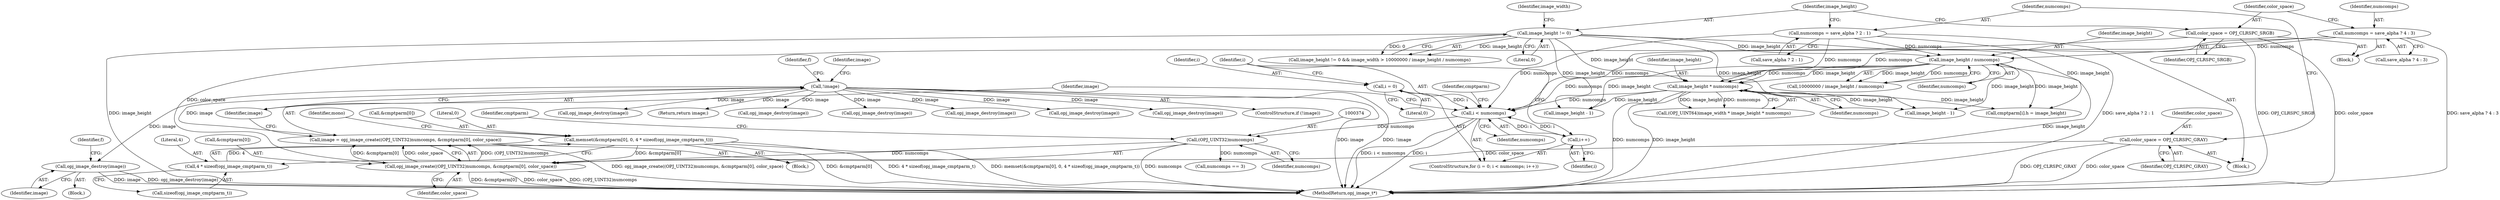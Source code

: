 digraph "0_openjpeg_2cd30c2b06ce332dede81cccad8b334cde997281_1@pointer" {
"1000541" [label="(Call,opj_image_destroy(image))"];
"1000382" [label="(Call,!image)"];
"1000370" [label="(Call,image = opj_image_create((OPJ_UINT32)numcomps, &cmptparm[0], color_space))"];
"1000372" [label="(Call,opj_image_create((OPJ_UINT32)numcomps, &cmptparm[0], color_space))"];
"1000373" [label="(Call,(OPJ_UINT32)numcomps)"];
"1000311" [label="(Call,i < numcomps)"];
"1000308" [label="(Call,i = 0)"];
"1000314" [label="(Call,i++)"];
"1000251" [label="(Call,image_height * numcomps)"];
"1000232" [label="(Call,image_height != 0)"];
"1000239" [label="(Call,image_height / numcomps)"];
"1000213" [label="(Call,numcomps = save_alpha ? 2 : 1)"];
"1000221" [label="(Call,numcomps = save_alpha ? 4 : 3)"];
"1000179" [label="(Call,memset(&cmptparm[0], 0, 4 * sizeof(opj_image_cmptparm_t)))"];
"1000185" [label="(Call,4 * sizeof(opj_image_cmptparm_t))"];
"1000227" [label="(Call,color_space = OPJ_CLRSPC_SRGB)"];
"1000210" [label="(Call,color_space = OPJ_CLRSPC_GRAY)"];
"1000214" [label="(Identifier,numcomps)"];
"1000386" [label="(Identifier,f)"];
"1000704" [label="(Call,opj_image_destroy(image))"];
"1000314" [label="(Call,i++)"];
"1000253" [label="(Identifier,numcomps)"];
"1000213" [label="(Call,numcomps = save_alpha ? 2 : 1)"];
"1000232" [label="(Call,image_height != 0)"];
"1000211" [label="(Identifier,color_space)"];
"1000764" [label="(Return,return image;)"];
"1000113" [label="(Block,)"];
"1000512" [label="(Call,numcomps == 3)"];
"1000251" [label="(Call,image_height * numcomps)"];
"1000311" [label="(Call,i < numcomps)"];
"1000668" [label="(Call,opj_image_destroy(image))"];
"1000310" [label="(Literal,0)"];
"1000559" [label="(Call,opj_image_destroy(image))"];
"1000381" [label="(ControlStructure,if (!image))"];
"1000455" [label="(Call,image_height - 1)"];
"1000320" [label="(Identifier,cmptparm)"];
"1000537" [label="(Block,)"];
"1000307" [label="(ControlStructure,for (i = 0; i < numcomps; i++))"];
"1000212" [label="(Identifier,OPJ_CLRSPC_GRAY)"];
"1000544" [label="(Identifier,f)"];
"1000363" [label="(Call,cmptparm[i].h = image_height)"];
"1000180" [label="(Call,&cmptparm[0])"];
"1000210" [label="(Call,color_space = OPJ_CLRSPC_GRAY)"];
"1000312" [label="(Identifier,i)"];
"1000309" [label="(Identifier,i)"];
"1000541" [label="(Call,opj_image_destroy(image))"];
"1000371" [label="(Identifier,image)"];
"1000380" [label="(Identifier,color_space)"];
"1000247" [label="(Call,(OPJ_UINT64)image_width * image_height * numcomps)"];
"1000313" [label="(Identifier,numcomps)"];
"1000237" [label="(Call,10000000 / image_height / numcomps)"];
"1000241" [label="(Identifier,numcomps)"];
"1000240" [label="(Identifier,image_height)"];
"1000220" [label="(Block,)"];
"1000185" [label="(Call,4 * sizeof(opj_image_cmptparm_t))"];
"1000186" [label="(Literal,4)"];
"1000542" [label="(Identifier,image)"];
"1000315" [label="(Identifier,i)"];
"1000252" [label="(Identifier,image_height)"];
"1000470" [label="(Call,image_height - 1)"];
"1000382" [label="(Call,!image)"];
"1000370" [label="(Call,image = opj_image_create((OPJ_UINT32)numcomps, &cmptparm[0], color_space))"];
"1000378" [label="(Identifier,cmptparm)"];
"1000308" [label="(Call,i = 0)"];
"1000373" [label="(Call,(OPJ_UINT32)numcomps)"];
"1000233" [label="(Identifier,image_height)"];
"1000391" [label="(Identifier,image)"];
"1000383" [label="(Identifier,image)"];
"1000236" [label="(Identifier,image_width)"];
"1000209" [label="(Block,)"];
"1000376" [label="(Call,&cmptparm[0])"];
"1000227" [label="(Call,color_space = OPJ_CLRSPC_SRGB)"];
"1000215" [label="(Call,save_alpha ? 2 : 1)"];
"1000228" [label="(Identifier,color_space)"];
"1000223" [label="(Call,save_alpha ? 4 : 3)"];
"1000184" [label="(Literal,0)"];
"1000190" [label="(Identifier,mono)"];
"1000187" [label="(Call,sizeof(opj_image_cmptparm_t))"];
"1000372" [label="(Call,opj_image_create((OPJ_UINT32)numcomps, &cmptparm[0], color_space))"];
"1000375" [label="(Identifier,numcomps)"];
"1000231" [label="(Call,image_height != 0 && image_width > 10000000 / image_height / numcomps)"];
"1000222" [label="(Identifier,numcomps)"];
"1000650" [label="(Call,opj_image_destroy(image))"];
"1000234" [label="(Literal,0)"];
"1000179" [label="(Call,memset(&cmptparm[0], 0, 4 * sizeof(opj_image_cmptparm_t)))"];
"1000239" [label="(Call,image_height / numcomps)"];
"1000766" [label="(MethodReturn,opj_image_t*)"];
"1000221" [label="(Call,numcomps = save_alpha ? 4 : 3)"];
"1000686" [label="(Call,opj_image_destroy(image))"];
"1000229" [label="(Identifier,OPJ_CLRSPC_SRGB)"];
"1000577" [label="(Call,opj_image_destroy(image))"];
"1000541" -> "1000537"  [label="AST: "];
"1000541" -> "1000542"  [label="CFG: "];
"1000542" -> "1000541"  [label="AST: "];
"1000544" -> "1000541"  [label="CFG: "];
"1000541" -> "1000766"  [label="DDG: image"];
"1000541" -> "1000766"  [label="DDG: opj_image_destroy(image)"];
"1000382" -> "1000541"  [label="DDG: image"];
"1000382" -> "1000381"  [label="AST: "];
"1000382" -> "1000383"  [label="CFG: "];
"1000383" -> "1000382"  [label="AST: "];
"1000386" -> "1000382"  [label="CFG: "];
"1000391" -> "1000382"  [label="CFG: "];
"1000382" -> "1000766"  [label="DDG: image"];
"1000382" -> "1000766"  [label="DDG: !image"];
"1000370" -> "1000382"  [label="DDG: image"];
"1000382" -> "1000559"  [label="DDG: image"];
"1000382" -> "1000577"  [label="DDG: image"];
"1000382" -> "1000650"  [label="DDG: image"];
"1000382" -> "1000668"  [label="DDG: image"];
"1000382" -> "1000686"  [label="DDG: image"];
"1000382" -> "1000704"  [label="DDG: image"];
"1000382" -> "1000764"  [label="DDG: image"];
"1000370" -> "1000113"  [label="AST: "];
"1000370" -> "1000372"  [label="CFG: "];
"1000371" -> "1000370"  [label="AST: "];
"1000372" -> "1000370"  [label="AST: "];
"1000383" -> "1000370"  [label="CFG: "];
"1000370" -> "1000766"  [label="DDG: opj_image_create((OPJ_UINT32)numcomps, &cmptparm[0], color_space)"];
"1000372" -> "1000370"  [label="DDG: (OPJ_UINT32)numcomps"];
"1000372" -> "1000370"  [label="DDG: &cmptparm[0]"];
"1000372" -> "1000370"  [label="DDG: color_space"];
"1000372" -> "1000380"  [label="CFG: "];
"1000373" -> "1000372"  [label="AST: "];
"1000376" -> "1000372"  [label="AST: "];
"1000380" -> "1000372"  [label="AST: "];
"1000372" -> "1000766"  [label="DDG: &cmptparm[0]"];
"1000372" -> "1000766"  [label="DDG: color_space"];
"1000372" -> "1000766"  [label="DDG: (OPJ_UINT32)numcomps"];
"1000373" -> "1000372"  [label="DDG: numcomps"];
"1000179" -> "1000372"  [label="DDG: &cmptparm[0]"];
"1000227" -> "1000372"  [label="DDG: color_space"];
"1000210" -> "1000372"  [label="DDG: color_space"];
"1000373" -> "1000375"  [label="CFG: "];
"1000374" -> "1000373"  [label="AST: "];
"1000375" -> "1000373"  [label="AST: "];
"1000378" -> "1000373"  [label="CFG: "];
"1000373" -> "1000766"  [label="DDG: numcomps"];
"1000311" -> "1000373"  [label="DDG: numcomps"];
"1000373" -> "1000512"  [label="DDG: numcomps"];
"1000311" -> "1000307"  [label="AST: "];
"1000311" -> "1000313"  [label="CFG: "];
"1000312" -> "1000311"  [label="AST: "];
"1000313" -> "1000311"  [label="AST: "];
"1000320" -> "1000311"  [label="CFG: "];
"1000371" -> "1000311"  [label="CFG: "];
"1000311" -> "1000766"  [label="DDG: i"];
"1000311" -> "1000766"  [label="DDG: i < numcomps"];
"1000308" -> "1000311"  [label="DDG: i"];
"1000314" -> "1000311"  [label="DDG: i"];
"1000251" -> "1000311"  [label="DDG: numcomps"];
"1000221" -> "1000311"  [label="DDG: numcomps"];
"1000239" -> "1000311"  [label="DDG: numcomps"];
"1000213" -> "1000311"  [label="DDG: numcomps"];
"1000311" -> "1000314"  [label="DDG: i"];
"1000308" -> "1000307"  [label="AST: "];
"1000308" -> "1000310"  [label="CFG: "];
"1000309" -> "1000308"  [label="AST: "];
"1000310" -> "1000308"  [label="AST: "];
"1000312" -> "1000308"  [label="CFG: "];
"1000314" -> "1000307"  [label="AST: "];
"1000314" -> "1000315"  [label="CFG: "];
"1000315" -> "1000314"  [label="AST: "];
"1000312" -> "1000314"  [label="CFG: "];
"1000251" -> "1000247"  [label="AST: "];
"1000251" -> "1000253"  [label="CFG: "];
"1000252" -> "1000251"  [label="AST: "];
"1000253" -> "1000251"  [label="AST: "];
"1000247" -> "1000251"  [label="CFG: "];
"1000251" -> "1000766"  [label="DDG: numcomps"];
"1000251" -> "1000766"  [label="DDG: image_height"];
"1000251" -> "1000247"  [label="DDG: image_height"];
"1000251" -> "1000247"  [label="DDG: numcomps"];
"1000232" -> "1000251"  [label="DDG: image_height"];
"1000239" -> "1000251"  [label="DDG: image_height"];
"1000239" -> "1000251"  [label="DDG: numcomps"];
"1000213" -> "1000251"  [label="DDG: numcomps"];
"1000221" -> "1000251"  [label="DDG: numcomps"];
"1000251" -> "1000363"  [label="DDG: image_height"];
"1000251" -> "1000455"  [label="DDG: image_height"];
"1000251" -> "1000470"  [label="DDG: image_height"];
"1000232" -> "1000231"  [label="AST: "];
"1000232" -> "1000234"  [label="CFG: "];
"1000233" -> "1000232"  [label="AST: "];
"1000234" -> "1000232"  [label="AST: "];
"1000236" -> "1000232"  [label="CFG: "];
"1000231" -> "1000232"  [label="CFG: "];
"1000232" -> "1000766"  [label="DDG: image_height"];
"1000232" -> "1000231"  [label="DDG: image_height"];
"1000232" -> "1000231"  [label="DDG: 0"];
"1000232" -> "1000239"  [label="DDG: image_height"];
"1000232" -> "1000363"  [label="DDG: image_height"];
"1000232" -> "1000455"  [label="DDG: image_height"];
"1000232" -> "1000470"  [label="DDG: image_height"];
"1000239" -> "1000237"  [label="AST: "];
"1000239" -> "1000241"  [label="CFG: "];
"1000240" -> "1000239"  [label="AST: "];
"1000241" -> "1000239"  [label="AST: "];
"1000237" -> "1000239"  [label="CFG: "];
"1000239" -> "1000766"  [label="DDG: image_height"];
"1000239" -> "1000237"  [label="DDG: image_height"];
"1000239" -> "1000237"  [label="DDG: numcomps"];
"1000213" -> "1000239"  [label="DDG: numcomps"];
"1000221" -> "1000239"  [label="DDG: numcomps"];
"1000239" -> "1000363"  [label="DDG: image_height"];
"1000239" -> "1000455"  [label="DDG: image_height"];
"1000239" -> "1000470"  [label="DDG: image_height"];
"1000213" -> "1000209"  [label="AST: "];
"1000213" -> "1000215"  [label="CFG: "];
"1000214" -> "1000213"  [label="AST: "];
"1000215" -> "1000213"  [label="AST: "];
"1000233" -> "1000213"  [label="CFG: "];
"1000213" -> "1000766"  [label="DDG: save_alpha ? 2 : 1"];
"1000221" -> "1000220"  [label="AST: "];
"1000221" -> "1000223"  [label="CFG: "];
"1000222" -> "1000221"  [label="AST: "];
"1000223" -> "1000221"  [label="AST: "];
"1000228" -> "1000221"  [label="CFG: "];
"1000221" -> "1000766"  [label="DDG: save_alpha ? 4 : 3"];
"1000179" -> "1000113"  [label="AST: "];
"1000179" -> "1000185"  [label="CFG: "];
"1000180" -> "1000179"  [label="AST: "];
"1000184" -> "1000179"  [label="AST: "];
"1000185" -> "1000179"  [label="AST: "];
"1000190" -> "1000179"  [label="CFG: "];
"1000179" -> "1000766"  [label="DDG: 4 * sizeof(opj_image_cmptparm_t)"];
"1000179" -> "1000766"  [label="DDG: memset(&cmptparm[0], 0, 4 * sizeof(opj_image_cmptparm_t))"];
"1000179" -> "1000766"  [label="DDG: &cmptparm[0]"];
"1000185" -> "1000179"  [label="DDG: 4"];
"1000185" -> "1000187"  [label="CFG: "];
"1000186" -> "1000185"  [label="AST: "];
"1000187" -> "1000185"  [label="AST: "];
"1000227" -> "1000220"  [label="AST: "];
"1000227" -> "1000229"  [label="CFG: "];
"1000228" -> "1000227"  [label="AST: "];
"1000229" -> "1000227"  [label="AST: "];
"1000233" -> "1000227"  [label="CFG: "];
"1000227" -> "1000766"  [label="DDG: color_space"];
"1000227" -> "1000766"  [label="DDG: OPJ_CLRSPC_SRGB"];
"1000210" -> "1000209"  [label="AST: "];
"1000210" -> "1000212"  [label="CFG: "];
"1000211" -> "1000210"  [label="AST: "];
"1000212" -> "1000210"  [label="AST: "];
"1000214" -> "1000210"  [label="CFG: "];
"1000210" -> "1000766"  [label="DDG: OPJ_CLRSPC_GRAY"];
"1000210" -> "1000766"  [label="DDG: color_space"];
}
